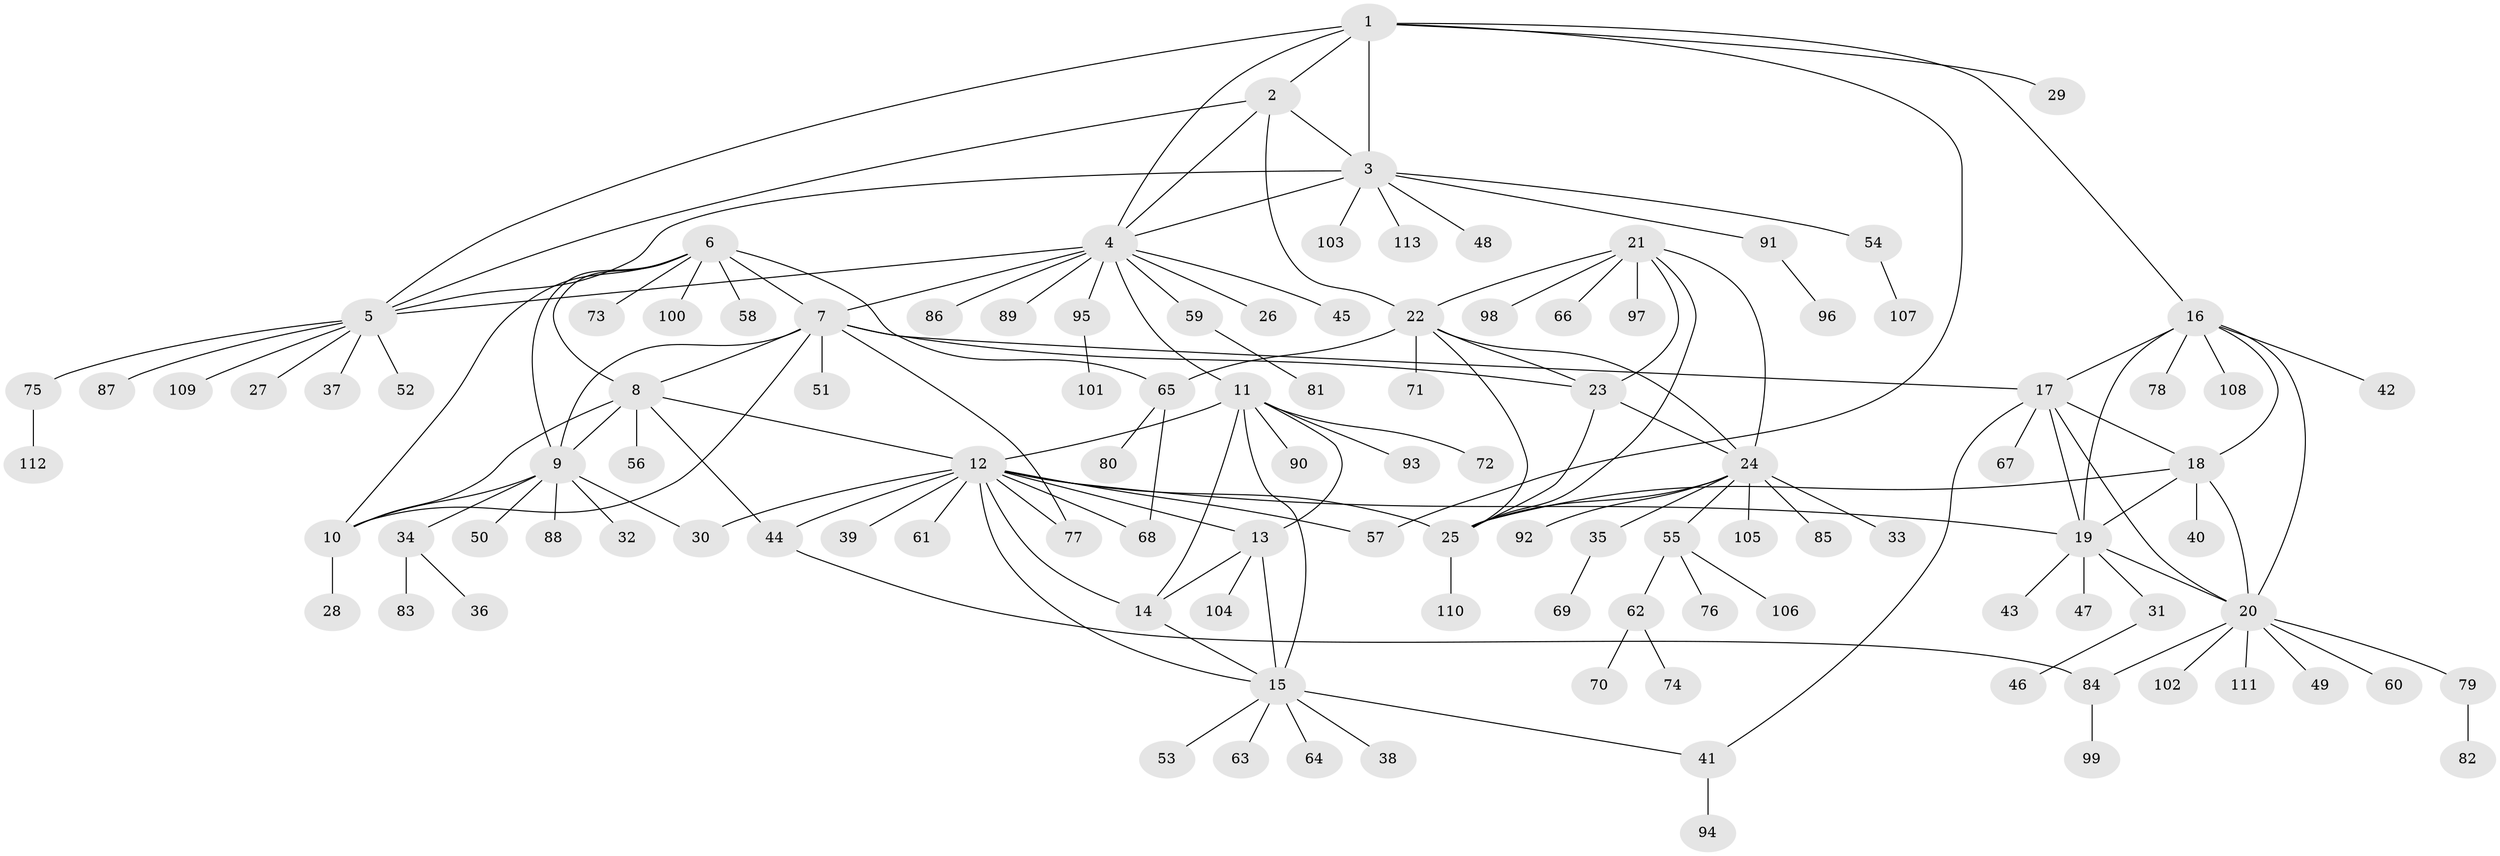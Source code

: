 // Generated by graph-tools (version 1.1) at 2025/11/02/27/25 16:11:34]
// undirected, 113 vertices, 156 edges
graph export_dot {
graph [start="1"]
  node [color=gray90,style=filled];
  1;
  2;
  3;
  4;
  5;
  6;
  7;
  8;
  9;
  10;
  11;
  12;
  13;
  14;
  15;
  16;
  17;
  18;
  19;
  20;
  21;
  22;
  23;
  24;
  25;
  26;
  27;
  28;
  29;
  30;
  31;
  32;
  33;
  34;
  35;
  36;
  37;
  38;
  39;
  40;
  41;
  42;
  43;
  44;
  45;
  46;
  47;
  48;
  49;
  50;
  51;
  52;
  53;
  54;
  55;
  56;
  57;
  58;
  59;
  60;
  61;
  62;
  63;
  64;
  65;
  66;
  67;
  68;
  69;
  70;
  71;
  72;
  73;
  74;
  75;
  76;
  77;
  78;
  79;
  80;
  81;
  82;
  83;
  84;
  85;
  86;
  87;
  88;
  89;
  90;
  91;
  92;
  93;
  94;
  95;
  96;
  97;
  98;
  99;
  100;
  101;
  102;
  103;
  104;
  105;
  106;
  107;
  108;
  109;
  110;
  111;
  112;
  113;
  1 -- 2;
  1 -- 3;
  1 -- 4;
  1 -- 5;
  1 -- 16;
  1 -- 29;
  1 -- 57;
  2 -- 3;
  2 -- 4;
  2 -- 5;
  2 -- 22;
  3 -- 4;
  3 -- 5;
  3 -- 48;
  3 -- 54;
  3 -- 91;
  3 -- 103;
  3 -- 113;
  4 -- 5;
  4 -- 7;
  4 -- 11;
  4 -- 26;
  4 -- 45;
  4 -- 59;
  4 -- 86;
  4 -- 89;
  4 -- 95;
  5 -- 27;
  5 -- 37;
  5 -- 52;
  5 -- 75;
  5 -- 87;
  5 -- 109;
  6 -- 7;
  6 -- 8;
  6 -- 9;
  6 -- 10;
  6 -- 58;
  6 -- 65;
  6 -- 73;
  6 -- 100;
  7 -- 8;
  7 -- 9;
  7 -- 10;
  7 -- 17;
  7 -- 23;
  7 -- 51;
  7 -- 77;
  8 -- 9;
  8 -- 10;
  8 -- 12;
  8 -- 44;
  8 -- 56;
  9 -- 10;
  9 -- 30;
  9 -- 32;
  9 -- 34;
  9 -- 50;
  9 -- 88;
  10 -- 28;
  11 -- 12;
  11 -- 13;
  11 -- 14;
  11 -- 15;
  11 -- 72;
  11 -- 90;
  11 -- 93;
  12 -- 13;
  12 -- 14;
  12 -- 15;
  12 -- 19;
  12 -- 25;
  12 -- 30;
  12 -- 39;
  12 -- 44;
  12 -- 57;
  12 -- 61;
  12 -- 68;
  12 -- 77;
  13 -- 14;
  13 -- 15;
  13 -- 104;
  14 -- 15;
  15 -- 38;
  15 -- 41;
  15 -- 53;
  15 -- 63;
  15 -- 64;
  16 -- 17;
  16 -- 18;
  16 -- 19;
  16 -- 20;
  16 -- 42;
  16 -- 78;
  16 -- 108;
  17 -- 18;
  17 -- 19;
  17 -- 20;
  17 -- 41;
  17 -- 67;
  18 -- 19;
  18 -- 20;
  18 -- 25;
  18 -- 40;
  19 -- 20;
  19 -- 31;
  19 -- 43;
  19 -- 47;
  20 -- 49;
  20 -- 60;
  20 -- 79;
  20 -- 84;
  20 -- 102;
  20 -- 111;
  21 -- 22;
  21 -- 23;
  21 -- 24;
  21 -- 25;
  21 -- 66;
  21 -- 97;
  21 -- 98;
  22 -- 23;
  22 -- 24;
  22 -- 25;
  22 -- 65;
  22 -- 71;
  23 -- 24;
  23 -- 25;
  24 -- 25;
  24 -- 33;
  24 -- 35;
  24 -- 55;
  24 -- 85;
  24 -- 92;
  24 -- 105;
  25 -- 110;
  31 -- 46;
  34 -- 36;
  34 -- 83;
  35 -- 69;
  41 -- 94;
  44 -- 84;
  54 -- 107;
  55 -- 62;
  55 -- 76;
  55 -- 106;
  59 -- 81;
  62 -- 70;
  62 -- 74;
  65 -- 68;
  65 -- 80;
  75 -- 112;
  79 -- 82;
  84 -- 99;
  91 -- 96;
  95 -- 101;
}
